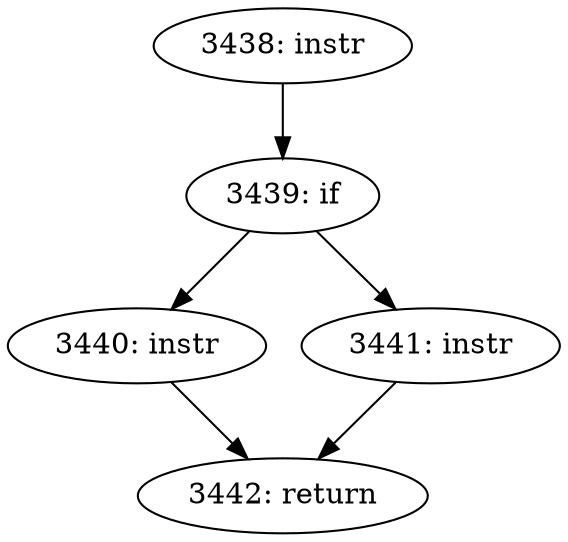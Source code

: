 digraph CFG_tcp_fackets_out {
3438 [label="3438: instr"]
	3438 -> 3439
3439 [label="3439: if"]
	3439 -> 3440
	3439 -> 3441
3440 [label="3440: instr"]
	3440 -> 3442
3441 [label="3441: instr"]
	3441 -> 3442
3442 [label="3442: return"]
	
}
